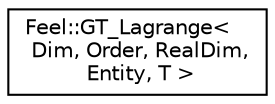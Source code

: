 digraph "Graphical Class Hierarchy"
{
 // LATEX_PDF_SIZE
  edge [fontname="Helvetica",fontsize="10",labelfontname="Helvetica",labelfontsize="10"];
  node [fontname="Helvetica",fontsize="10",shape=record];
  rankdir="LR";
  Node0 [label="Feel::GT_Lagrange\<\l Dim, Order, RealDim,\l Entity, T \>",height=0.2,width=0.4,color="black", fillcolor="white", style="filled",URL="$structFeel_1_1GT__Lagrange.html",tooltip=" "];
}
